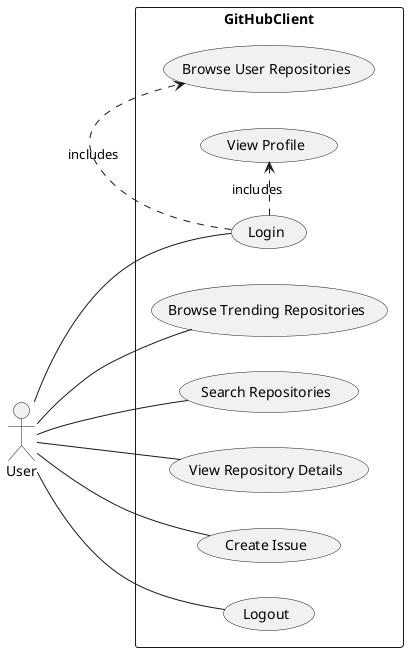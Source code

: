 @startuml
left to right direction
actor User

rectangle GitHubClient {
  User -- (Browse Trending Repositories)
  User -- (Search Repositories)
  User -- (View Repository Details)
  User -- (Create Issue)
  User -- (Login)
  User -- (Logout)
  (Login) .> (Browse User Repositories) : includes
  (Login) .> (View Profile) : includes
}

@enduml